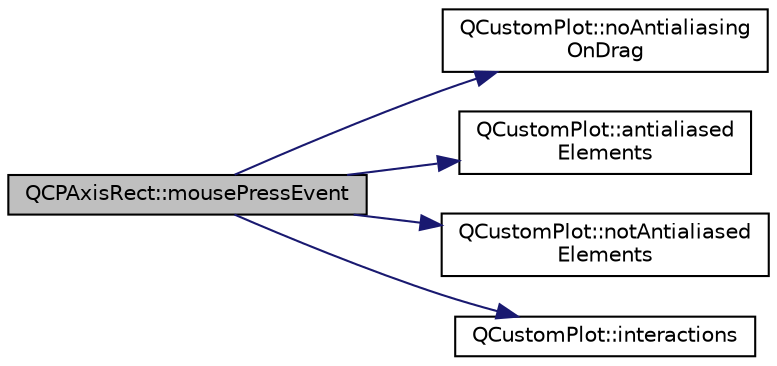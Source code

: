 digraph "QCPAxisRect::mousePressEvent"
{
  edge [fontname="Helvetica",fontsize="10",labelfontname="Helvetica",labelfontsize="10"];
  node [fontname="Helvetica",fontsize="10",shape=record];
  rankdir="LR";
  Node297 [label="QCPAxisRect::mousePressEvent",height=0.2,width=0.4,color="black", fillcolor="grey75", style="filled", fontcolor="black"];
  Node297 -> Node298 [color="midnightblue",fontsize="10",style="solid",fontname="Helvetica"];
  Node298 [label="QCustomPlot::noAntialiasing\lOnDrag",height=0.2,width=0.4,color="black", fillcolor="white", style="filled",URL="$dd/d9b/class_q_custom_plot.html#aca3f01f903fb250a3dd27104d92830be"];
  Node297 -> Node299 [color="midnightblue",fontsize="10",style="solid",fontname="Helvetica"];
  Node299 [label="QCustomPlot::antialiased\lElements",height=0.2,width=0.4,color="black", fillcolor="white", style="filled",URL="$dd/d9b/class_q_custom_plot.html#a631762eb183aceecee73d30e108641ee"];
  Node297 -> Node300 [color="midnightblue",fontsize="10",style="solid",fontname="Helvetica"];
  Node300 [label="QCustomPlot::notAntialiased\lElements",height=0.2,width=0.4,color="black", fillcolor="white", style="filled",URL="$dd/d9b/class_q_custom_plot.html#a75571bc5b2167e83def132fc993091b3"];
  Node297 -> Node301 [color="midnightblue",fontsize="10",style="solid",fontname="Helvetica"];
  Node301 [label="QCustomPlot::interactions",height=0.2,width=0.4,color="black", fillcolor="white", style="filled",URL="$dd/d9b/class_q_custom_plot.html#a2c78c5fd2943c148ab76652801d3f2dc"];
}

